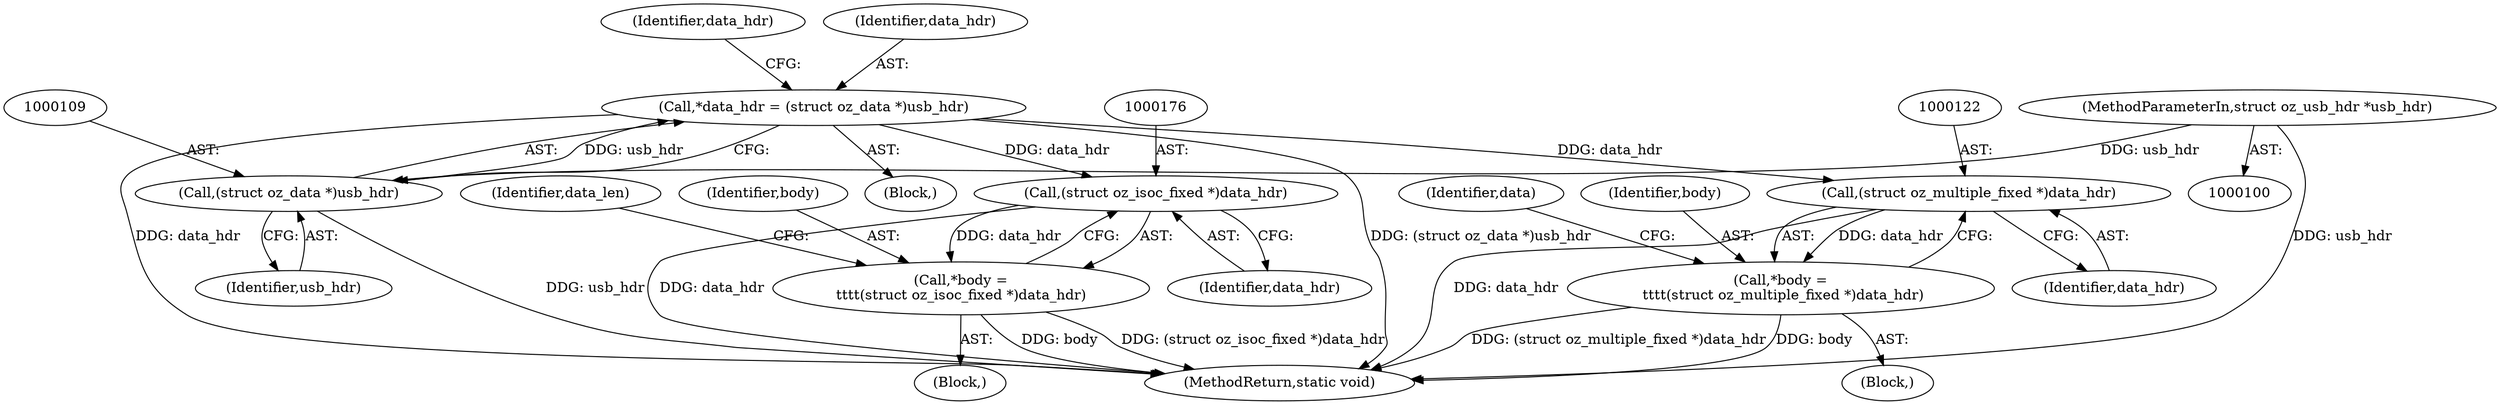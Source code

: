 digraph "0_linux_04bf464a5dfd9ade0dda918e44366c2c61fce80b@pointer" {
"1000106" [label="(Call,*data_hdr = (struct oz_data *)usb_hdr)"];
"1000108" [label="(Call,(struct oz_data *)usb_hdr)"];
"1000102" [label="(MethodParameterIn,struct oz_usb_hdr *usb_hdr)"];
"1000121" [label="(Call,(struct oz_multiple_fixed *)data_hdr)"];
"1000119" [label="(Call,*body =\n \t\t\t\t(struct oz_multiple_fixed *)data_hdr)"];
"1000175" [label="(Call,(struct oz_isoc_fixed *)data_hdr)"];
"1000173" [label="(Call,*body =\n\t\t\t\t(struct oz_isoc_fixed *)data_hdr)"];
"1000180" [label="(Identifier,data_len)"];
"1000104" [label="(Block,)"];
"1000113" [label="(Identifier,data_hdr)"];
"1000126" [label="(Identifier,data)"];
"1000171" [label="(Block,)"];
"1000177" [label="(Identifier,data_hdr)"];
"1000119" [label="(Call,*body =\n \t\t\t\t(struct oz_multiple_fixed *)data_hdr)"];
"1000120" [label="(Identifier,body)"];
"1000174" [label="(Identifier,body)"];
"1000123" [label="(Identifier,data_hdr)"];
"1000110" [label="(Identifier,usb_hdr)"];
"1000121" [label="(Call,(struct oz_multiple_fixed *)data_hdr)"];
"1000233" [label="(MethodReturn,static void)"];
"1000108" [label="(Call,(struct oz_data *)usb_hdr)"];
"1000117" [label="(Block,)"];
"1000106" [label="(Call,*data_hdr = (struct oz_data *)usb_hdr)"];
"1000175" [label="(Call,(struct oz_isoc_fixed *)data_hdr)"];
"1000173" [label="(Call,*body =\n\t\t\t\t(struct oz_isoc_fixed *)data_hdr)"];
"1000102" [label="(MethodParameterIn,struct oz_usb_hdr *usb_hdr)"];
"1000107" [label="(Identifier,data_hdr)"];
"1000106" -> "1000104"  [label="AST: "];
"1000106" -> "1000108"  [label="CFG: "];
"1000107" -> "1000106"  [label="AST: "];
"1000108" -> "1000106"  [label="AST: "];
"1000113" -> "1000106"  [label="CFG: "];
"1000106" -> "1000233"  [label="DDG: (struct oz_data *)usb_hdr"];
"1000106" -> "1000233"  [label="DDG: data_hdr"];
"1000108" -> "1000106"  [label="DDG: usb_hdr"];
"1000106" -> "1000121"  [label="DDG: data_hdr"];
"1000106" -> "1000175"  [label="DDG: data_hdr"];
"1000108" -> "1000110"  [label="CFG: "];
"1000109" -> "1000108"  [label="AST: "];
"1000110" -> "1000108"  [label="AST: "];
"1000108" -> "1000233"  [label="DDG: usb_hdr"];
"1000102" -> "1000108"  [label="DDG: usb_hdr"];
"1000102" -> "1000100"  [label="AST: "];
"1000102" -> "1000233"  [label="DDG: usb_hdr"];
"1000121" -> "1000119"  [label="AST: "];
"1000121" -> "1000123"  [label="CFG: "];
"1000122" -> "1000121"  [label="AST: "];
"1000123" -> "1000121"  [label="AST: "];
"1000119" -> "1000121"  [label="CFG: "];
"1000121" -> "1000233"  [label="DDG: data_hdr"];
"1000121" -> "1000119"  [label="DDG: data_hdr"];
"1000119" -> "1000117"  [label="AST: "];
"1000120" -> "1000119"  [label="AST: "];
"1000126" -> "1000119"  [label="CFG: "];
"1000119" -> "1000233"  [label="DDG: (struct oz_multiple_fixed *)data_hdr"];
"1000119" -> "1000233"  [label="DDG: body"];
"1000175" -> "1000173"  [label="AST: "];
"1000175" -> "1000177"  [label="CFG: "];
"1000176" -> "1000175"  [label="AST: "];
"1000177" -> "1000175"  [label="AST: "];
"1000173" -> "1000175"  [label="CFG: "];
"1000175" -> "1000233"  [label="DDG: data_hdr"];
"1000175" -> "1000173"  [label="DDG: data_hdr"];
"1000173" -> "1000171"  [label="AST: "];
"1000174" -> "1000173"  [label="AST: "];
"1000180" -> "1000173"  [label="CFG: "];
"1000173" -> "1000233"  [label="DDG: body"];
"1000173" -> "1000233"  [label="DDG: (struct oz_isoc_fixed *)data_hdr"];
}
